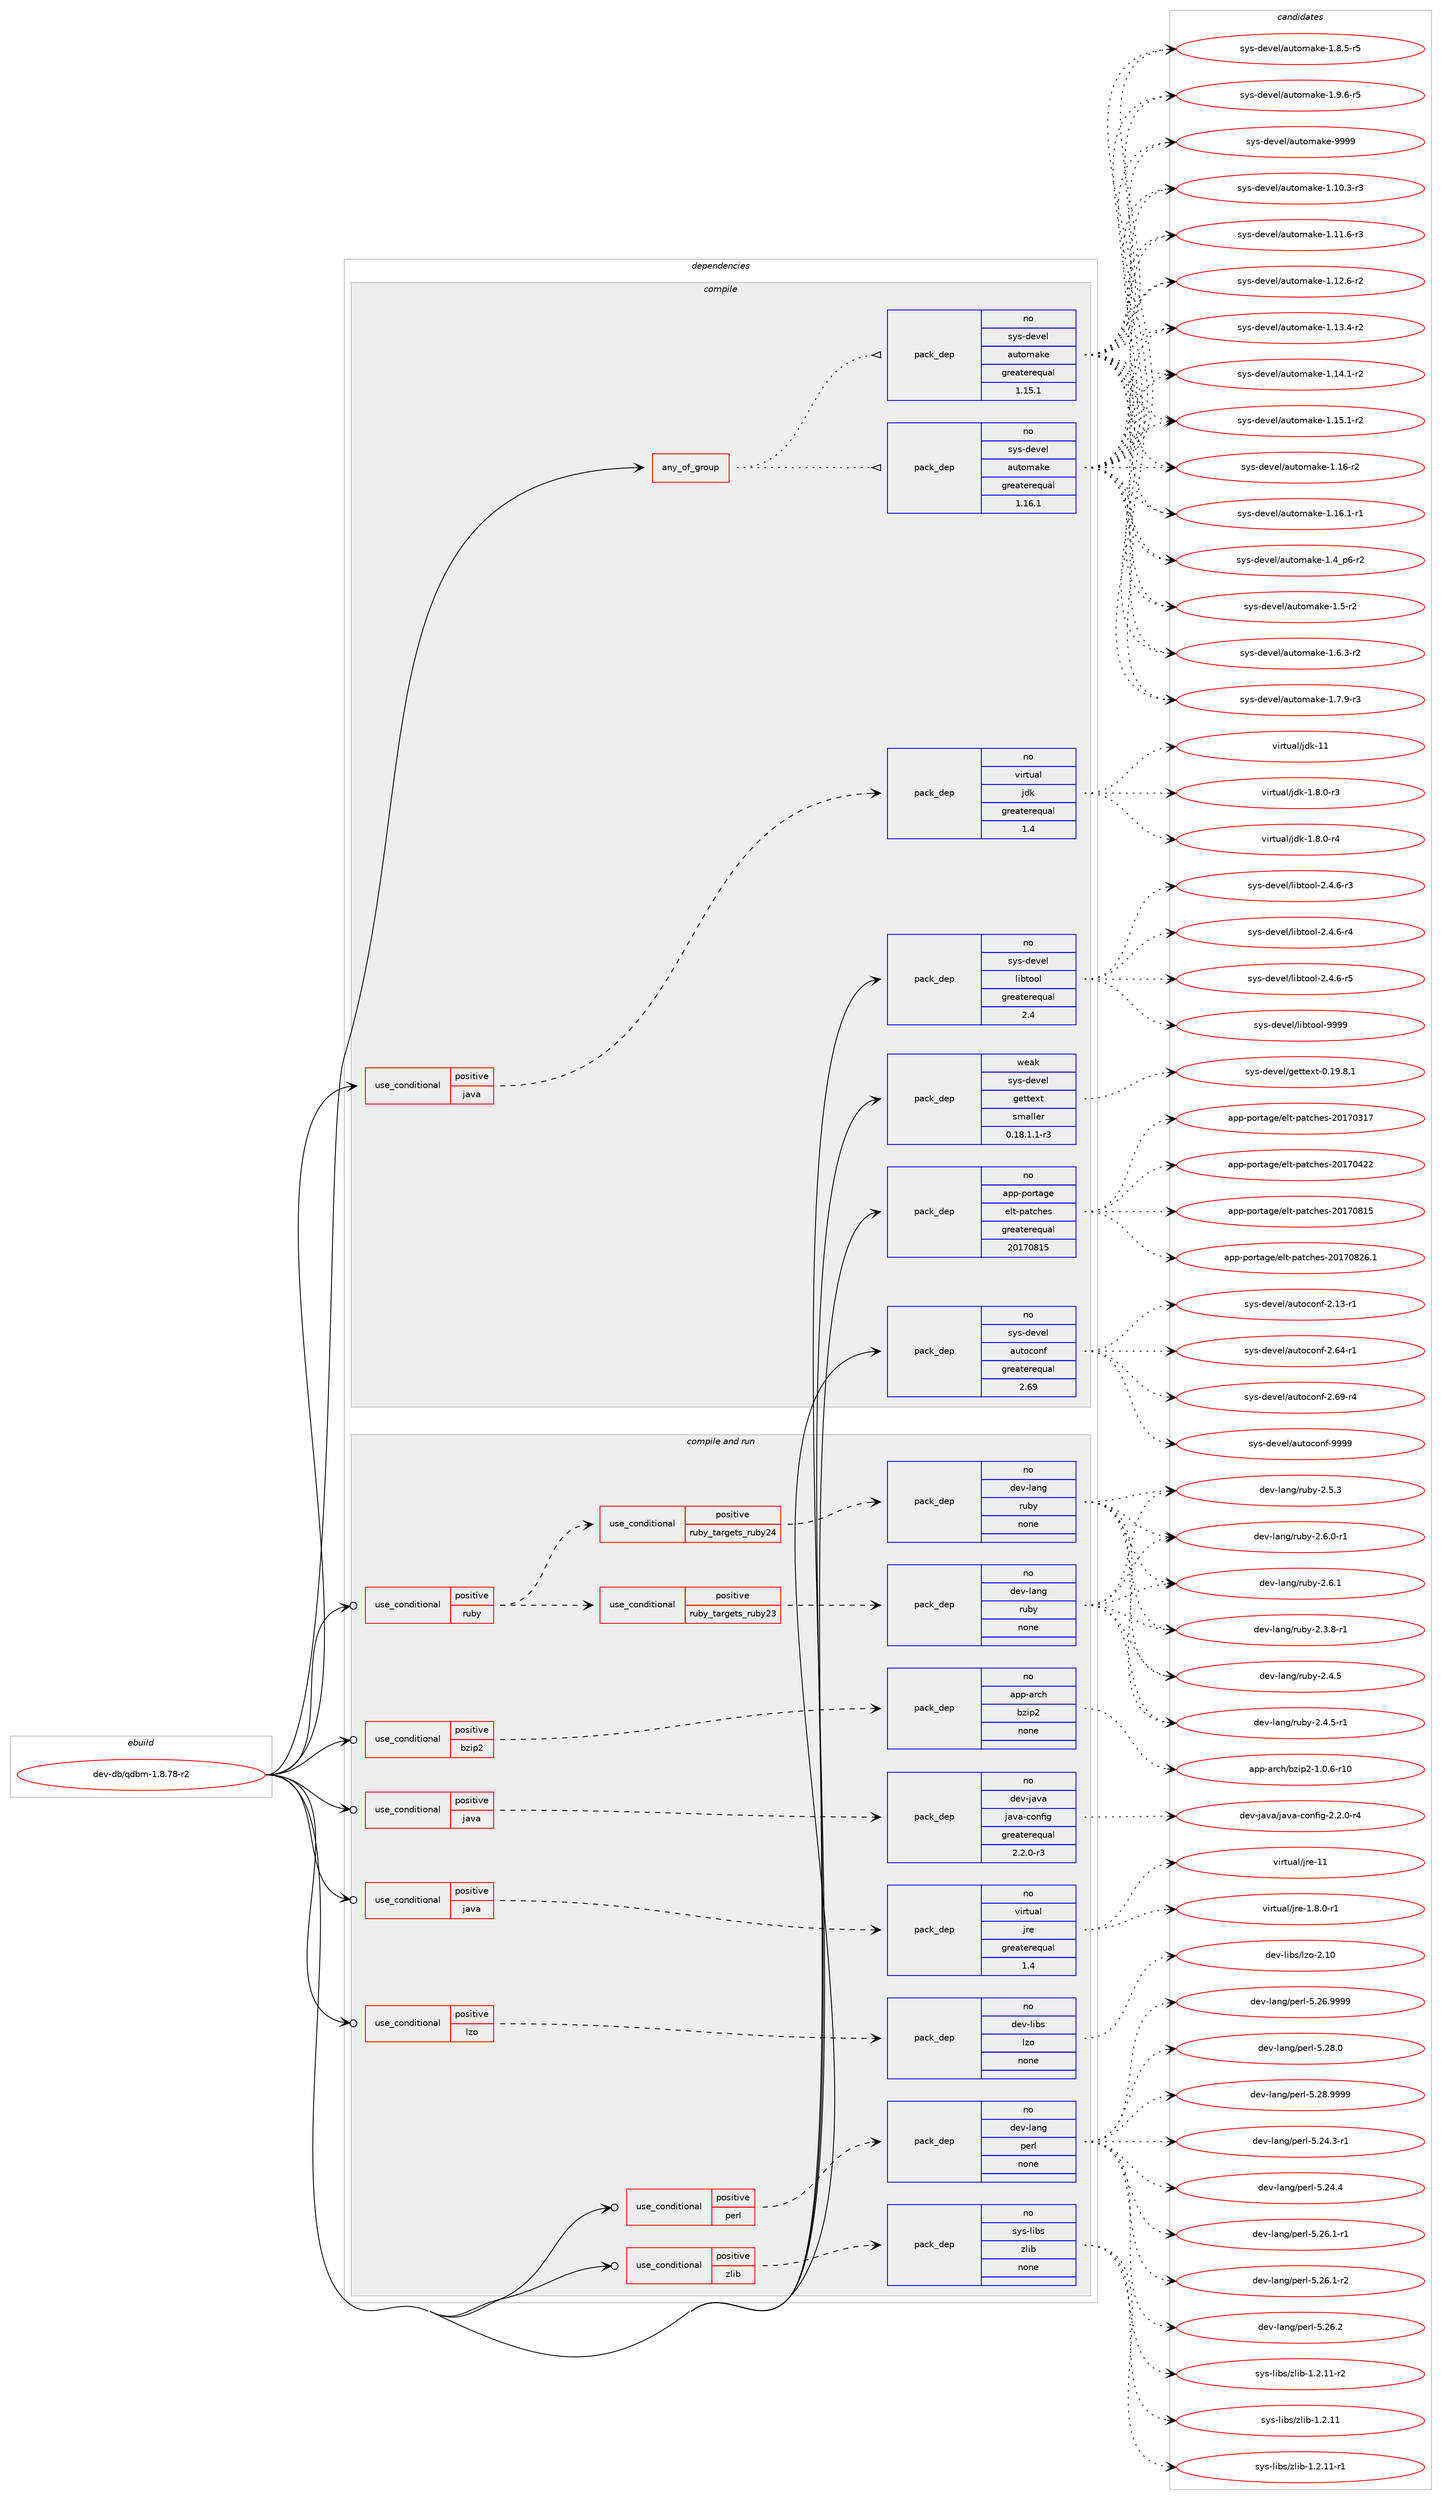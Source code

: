 digraph prolog {

# *************
# Graph options
# *************

newrank=true;
concentrate=true;
compound=true;
graph [rankdir=LR,fontname=Helvetica,fontsize=10,ranksep=1.5];#, ranksep=2.5, nodesep=0.2];
edge  [arrowhead=vee];
node  [fontname=Helvetica,fontsize=10];

# **********
# The ebuild
# **********

subgraph cluster_leftcol {
color=gray;
rank=same;
label=<<i>ebuild</i>>;
id [label="dev-db/qdbm-1.8.78-r2", color=red, width=4, href="../dev-db/qdbm-1.8.78-r2.svg"];
}

# ****************
# The dependencies
# ****************

subgraph cluster_midcol {
color=gray;
label=<<i>dependencies</i>>;
subgraph cluster_compile {
fillcolor="#eeeeee";
style=filled;
label=<<i>compile</i>>;
subgraph any20417 {
dependency1322619 [label=<<TABLE BORDER="0" CELLBORDER="1" CELLSPACING="0" CELLPADDING="4"><TR><TD CELLPADDING="10">any_of_group</TD></TR></TABLE>>, shape=none, color=red];subgraph pack943642 {
dependency1322620 [label=<<TABLE BORDER="0" CELLBORDER="1" CELLSPACING="0" CELLPADDING="4" WIDTH="220"><TR><TD ROWSPAN="6" CELLPADDING="30">pack_dep</TD></TR><TR><TD WIDTH="110">no</TD></TR><TR><TD>sys-devel</TD></TR><TR><TD>automake</TD></TR><TR><TD>greaterequal</TD></TR><TR><TD>1.16.1</TD></TR></TABLE>>, shape=none, color=blue];
}
dependency1322619:e -> dependency1322620:w [weight=20,style="dotted",arrowhead="oinv"];
subgraph pack943643 {
dependency1322621 [label=<<TABLE BORDER="0" CELLBORDER="1" CELLSPACING="0" CELLPADDING="4" WIDTH="220"><TR><TD ROWSPAN="6" CELLPADDING="30">pack_dep</TD></TR><TR><TD WIDTH="110">no</TD></TR><TR><TD>sys-devel</TD></TR><TR><TD>automake</TD></TR><TR><TD>greaterequal</TD></TR><TR><TD>1.15.1</TD></TR></TABLE>>, shape=none, color=blue];
}
dependency1322619:e -> dependency1322621:w [weight=20,style="dotted",arrowhead="oinv"];
}
id:e -> dependency1322619:w [weight=20,style="solid",arrowhead="vee"];
subgraph cond358008 {
dependency1322622 [label=<<TABLE BORDER="0" CELLBORDER="1" CELLSPACING="0" CELLPADDING="4"><TR><TD ROWSPAN="3" CELLPADDING="10">use_conditional</TD></TR><TR><TD>positive</TD></TR><TR><TD>java</TD></TR></TABLE>>, shape=none, color=red];
subgraph pack943644 {
dependency1322623 [label=<<TABLE BORDER="0" CELLBORDER="1" CELLSPACING="0" CELLPADDING="4" WIDTH="220"><TR><TD ROWSPAN="6" CELLPADDING="30">pack_dep</TD></TR><TR><TD WIDTH="110">no</TD></TR><TR><TD>virtual</TD></TR><TR><TD>jdk</TD></TR><TR><TD>greaterequal</TD></TR><TR><TD>1.4</TD></TR></TABLE>>, shape=none, color=blue];
}
dependency1322622:e -> dependency1322623:w [weight=20,style="dashed",arrowhead="vee"];
}
id:e -> dependency1322622:w [weight=20,style="solid",arrowhead="vee"];
subgraph pack943645 {
dependency1322624 [label=<<TABLE BORDER="0" CELLBORDER="1" CELLSPACING="0" CELLPADDING="4" WIDTH="220"><TR><TD ROWSPAN="6" CELLPADDING="30">pack_dep</TD></TR><TR><TD WIDTH="110">no</TD></TR><TR><TD>app-portage</TD></TR><TR><TD>elt-patches</TD></TR><TR><TD>greaterequal</TD></TR><TR><TD>20170815</TD></TR></TABLE>>, shape=none, color=blue];
}
id:e -> dependency1322624:w [weight=20,style="solid",arrowhead="vee"];
subgraph pack943646 {
dependency1322625 [label=<<TABLE BORDER="0" CELLBORDER="1" CELLSPACING="0" CELLPADDING="4" WIDTH="220"><TR><TD ROWSPAN="6" CELLPADDING="30">pack_dep</TD></TR><TR><TD WIDTH="110">no</TD></TR><TR><TD>sys-devel</TD></TR><TR><TD>autoconf</TD></TR><TR><TD>greaterequal</TD></TR><TR><TD>2.69</TD></TR></TABLE>>, shape=none, color=blue];
}
id:e -> dependency1322625:w [weight=20,style="solid",arrowhead="vee"];
subgraph pack943647 {
dependency1322626 [label=<<TABLE BORDER="0" CELLBORDER="1" CELLSPACING="0" CELLPADDING="4" WIDTH="220"><TR><TD ROWSPAN="6" CELLPADDING="30">pack_dep</TD></TR><TR><TD WIDTH="110">no</TD></TR><TR><TD>sys-devel</TD></TR><TR><TD>libtool</TD></TR><TR><TD>greaterequal</TD></TR><TR><TD>2.4</TD></TR></TABLE>>, shape=none, color=blue];
}
id:e -> dependency1322626:w [weight=20,style="solid",arrowhead="vee"];
subgraph pack943648 {
dependency1322627 [label=<<TABLE BORDER="0" CELLBORDER="1" CELLSPACING="0" CELLPADDING="4" WIDTH="220"><TR><TD ROWSPAN="6" CELLPADDING="30">pack_dep</TD></TR><TR><TD WIDTH="110">weak</TD></TR><TR><TD>sys-devel</TD></TR><TR><TD>gettext</TD></TR><TR><TD>smaller</TD></TR><TR><TD>0.18.1.1-r3</TD></TR></TABLE>>, shape=none, color=blue];
}
id:e -> dependency1322627:w [weight=20,style="solid",arrowhead="vee"];
}
subgraph cluster_compileandrun {
fillcolor="#eeeeee";
style=filled;
label=<<i>compile and run</i>>;
subgraph cond358009 {
dependency1322628 [label=<<TABLE BORDER="0" CELLBORDER="1" CELLSPACING="0" CELLPADDING="4"><TR><TD ROWSPAN="3" CELLPADDING="10">use_conditional</TD></TR><TR><TD>positive</TD></TR><TR><TD>bzip2</TD></TR></TABLE>>, shape=none, color=red];
subgraph pack943649 {
dependency1322629 [label=<<TABLE BORDER="0" CELLBORDER="1" CELLSPACING="0" CELLPADDING="4" WIDTH="220"><TR><TD ROWSPAN="6" CELLPADDING="30">pack_dep</TD></TR><TR><TD WIDTH="110">no</TD></TR><TR><TD>app-arch</TD></TR><TR><TD>bzip2</TD></TR><TR><TD>none</TD></TR><TR><TD></TD></TR></TABLE>>, shape=none, color=blue];
}
dependency1322628:e -> dependency1322629:w [weight=20,style="dashed",arrowhead="vee"];
}
id:e -> dependency1322628:w [weight=20,style="solid",arrowhead="odotvee"];
subgraph cond358010 {
dependency1322630 [label=<<TABLE BORDER="0" CELLBORDER="1" CELLSPACING="0" CELLPADDING="4"><TR><TD ROWSPAN="3" CELLPADDING="10">use_conditional</TD></TR><TR><TD>positive</TD></TR><TR><TD>java</TD></TR></TABLE>>, shape=none, color=red];
subgraph pack943650 {
dependency1322631 [label=<<TABLE BORDER="0" CELLBORDER="1" CELLSPACING="0" CELLPADDING="4" WIDTH="220"><TR><TD ROWSPAN="6" CELLPADDING="30">pack_dep</TD></TR><TR><TD WIDTH="110">no</TD></TR><TR><TD>dev-java</TD></TR><TR><TD>java-config</TD></TR><TR><TD>greaterequal</TD></TR><TR><TD>2.2.0-r3</TD></TR></TABLE>>, shape=none, color=blue];
}
dependency1322630:e -> dependency1322631:w [weight=20,style="dashed",arrowhead="vee"];
}
id:e -> dependency1322630:w [weight=20,style="solid",arrowhead="odotvee"];
subgraph cond358011 {
dependency1322632 [label=<<TABLE BORDER="0" CELLBORDER="1" CELLSPACING="0" CELLPADDING="4"><TR><TD ROWSPAN="3" CELLPADDING="10">use_conditional</TD></TR><TR><TD>positive</TD></TR><TR><TD>java</TD></TR></TABLE>>, shape=none, color=red];
subgraph pack943651 {
dependency1322633 [label=<<TABLE BORDER="0" CELLBORDER="1" CELLSPACING="0" CELLPADDING="4" WIDTH="220"><TR><TD ROWSPAN="6" CELLPADDING="30">pack_dep</TD></TR><TR><TD WIDTH="110">no</TD></TR><TR><TD>virtual</TD></TR><TR><TD>jre</TD></TR><TR><TD>greaterequal</TD></TR><TR><TD>1.4</TD></TR></TABLE>>, shape=none, color=blue];
}
dependency1322632:e -> dependency1322633:w [weight=20,style="dashed",arrowhead="vee"];
}
id:e -> dependency1322632:w [weight=20,style="solid",arrowhead="odotvee"];
subgraph cond358012 {
dependency1322634 [label=<<TABLE BORDER="0" CELLBORDER="1" CELLSPACING="0" CELLPADDING="4"><TR><TD ROWSPAN="3" CELLPADDING="10">use_conditional</TD></TR><TR><TD>positive</TD></TR><TR><TD>lzo</TD></TR></TABLE>>, shape=none, color=red];
subgraph pack943652 {
dependency1322635 [label=<<TABLE BORDER="0" CELLBORDER="1" CELLSPACING="0" CELLPADDING="4" WIDTH="220"><TR><TD ROWSPAN="6" CELLPADDING="30">pack_dep</TD></TR><TR><TD WIDTH="110">no</TD></TR><TR><TD>dev-libs</TD></TR><TR><TD>lzo</TD></TR><TR><TD>none</TD></TR><TR><TD></TD></TR></TABLE>>, shape=none, color=blue];
}
dependency1322634:e -> dependency1322635:w [weight=20,style="dashed",arrowhead="vee"];
}
id:e -> dependency1322634:w [weight=20,style="solid",arrowhead="odotvee"];
subgraph cond358013 {
dependency1322636 [label=<<TABLE BORDER="0" CELLBORDER="1" CELLSPACING="0" CELLPADDING="4"><TR><TD ROWSPAN="3" CELLPADDING="10">use_conditional</TD></TR><TR><TD>positive</TD></TR><TR><TD>perl</TD></TR></TABLE>>, shape=none, color=red];
subgraph pack943653 {
dependency1322637 [label=<<TABLE BORDER="0" CELLBORDER="1" CELLSPACING="0" CELLPADDING="4" WIDTH="220"><TR><TD ROWSPAN="6" CELLPADDING="30">pack_dep</TD></TR><TR><TD WIDTH="110">no</TD></TR><TR><TD>dev-lang</TD></TR><TR><TD>perl</TD></TR><TR><TD>none</TD></TR><TR><TD></TD></TR></TABLE>>, shape=none, color=blue];
}
dependency1322636:e -> dependency1322637:w [weight=20,style="dashed",arrowhead="vee"];
}
id:e -> dependency1322636:w [weight=20,style="solid",arrowhead="odotvee"];
subgraph cond358014 {
dependency1322638 [label=<<TABLE BORDER="0" CELLBORDER="1" CELLSPACING="0" CELLPADDING="4"><TR><TD ROWSPAN="3" CELLPADDING="10">use_conditional</TD></TR><TR><TD>positive</TD></TR><TR><TD>ruby</TD></TR></TABLE>>, shape=none, color=red];
subgraph cond358015 {
dependency1322639 [label=<<TABLE BORDER="0" CELLBORDER="1" CELLSPACING="0" CELLPADDING="4"><TR><TD ROWSPAN="3" CELLPADDING="10">use_conditional</TD></TR><TR><TD>positive</TD></TR><TR><TD>ruby_targets_ruby23</TD></TR></TABLE>>, shape=none, color=red];
subgraph pack943654 {
dependency1322640 [label=<<TABLE BORDER="0" CELLBORDER="1" CELLSPACING="0" CELLPADDING="4" WIDTH="220"><TR><TD ROWSPAN="6" CELLPADDING="30">pack_dep</TD></TR><TR><TD WIDTH="110">no</TD></TR><TR><TD>dev-lang</TD></TR><TR><TD>ruby</TD></TR><TR><TD>none</TD></TR><TR><TD></TD></TR></TABLE>>, shape=none, color=blue];
}
dependency1322639:e -> dependency1322640:w [weight=20,style="dashed",arrowhead="vee"];
}
dependency1322638:e -> dependency1322639:w [weight=20,style="dashed",arrowhead="vee"];
subgraph cond358016 {
dependency1322641 [label=<<TABLE BORDER="0" CELLBORDER="1" CELLSPACING="0" CELLPADDING="4"><TR><TD ROWSPAN="3" CELLPADDING="10">use_conditional</TD></TR><TR><TD>positive</TD></TR><TR><TD>ruby_targets_ruby24</TD></TR></TABLE>>, shape=none, color=red];
subgraph pack943655 {
dependency1322642 [label=<<TABLE BORDER="0" CELLBORDER="1" CELLSPACING="0" CELLPADDING="4" WIDTH="220"><TR><TD ROWSPAN="6" CELLPADDING="30">pack_dep</TD></TR><TR><TD WIDTH="110">no</TD></TR><TR><TD>dev-lang</TD></TR><TR><TD>ruby</TD></TR><TR><TD>none</TD></TR><TR><TD></TD></TR></TABLE>>, shape=none, color=blue];
}
dependency1322641:e -> dependency1322642:w [weight=20,style="dashed",arrowhead="vee"];
}
dependency1322638:e -> dependency1322641:w [weight=20,style="dashed",arrowhead="vee"];
}
id:e -> dependency1322638:w [weight=20,style="solid",arrowhead="odotvee"];
subgraph cond358017 {
dependency1322643 [label=<<TABLE BORDER="0" CELLBORDER="1" CELLSPACING="0" CELLPADDING="4"><TR><TD ROWSPAN="3" CELLPADDING="10">use_conditional</TD></TR><TR><TD>positive</TD></TR><TR><TD>zlib</TD></TR></TABLE>>, shape=none, color=red];
subgraph pack943656 {
dependency1322644 [label=<<TABLE BORDER="0" CELLBORDER="1" CELLSPACING="0" CELLPADDING="4" WIDTH="220"><TR><TD ROWSPAN="6" CELLPADDING="30">pack_dep</TD></TR><TR><TD WIDTH="110">no</TD></TR><TR><TD>sys-libs</TD></TR><TR><TD>zlib</TD></TR><TR><TD>none</TD></TR><TR><TD></TD></TR></TABLE>>, shape=none, color=blue];
}
dependency1322643:e -> dependency1322644:w [weight=20,style="dashed",arrowhead="vee"];
}
id:e -> dependency1322643:w [weight=20,style="solid",arrowhead="odotvee"];
}
subgraph cluster_run {
fillcolor="#eeeeee";
style=filled;
label=<<i>run</i>>;
}
}

# **************
# The candidates
# **************

subgraph cluster_choices {
rank=same;
color=gray;
label=<<i>candidates</i>>;

subgraph choice943642 {
color=black;
nodesep=1;
choice11512111545100101118101108479711711611110997107101454946494846514511451 [label="sys-devel/automake-1.10.3-r3", color=red, width=4,href="../sys-devel/automake-1.10.3-r3.svg"];
choice11512111545100101118101108479711711611110997107101454946494946544511451 [label="sys-devel/automake-1.11.6-r3", color=red, width=4,href="../sys-devel/automake-1.11.6-r3.svg"];
choice11512111545100101118101108479711711611110997107101454946495046544511450 [label="sys-devel/automake-1.12.6-r2", color=red, width=4,href="../sys-devel/automake-1.12.6-r2.svg"];
choice11512111545100101118101108479711711611110997107101454946495146524511450 [label="sys-devel/automake-1.13.4-r2", color=red, width=4,href="../sys-devel/automake-1.13.4-r2.svg"];
choice11512111545100101118101108479711711611110997107101454946495246494511450 [label="sys-devel/automake-1.14.1-r2", color=red, width=4,href="../sys-devel/automake-1.14.1-r2.svg"];
choice11512111545100101118101108479711711611110997107101454946495346494511450 [label="sys-devel/automake-1.15.1-r2", color=red, width=4,href="../sys-devel/automake-1.15.1-r2.svg"];
choice1151211154510010111810110847971171161111099710710145494649544511450 [label="sys-devel/automake-1.16-r2", color=red, width=4,href="../sys-devel/automake-1.16-r2.svg"];
choice11512111545100101118101108479711711611110997107101454946495446494511449 [label="sys-devel/automake-1.16.1-r1", color=red, width=4,href="../sys-devel/automake-1.16.1-r1.svg"];
choice115121115451001011181011084797117116111109971071014549465295112544511450 [label="sys-devel/automake-1.4_p6-r2", color=red, width=4,href="../sys-devel/automake-1.4_p6-r2.svg"];
choice11512111545100101118101108479711711611110997107101454946534511450 [label="sys-devel/automake-1.5-r2", color=red, width=4,href="../sys-devel/automake-1.5-r2.svg"];
choice115121115451001011181011084797117116111109971071014549465446514511450 [label="sys-devel/automake-1.6.3-r2", color=red, width=4,href="../sys-devel/automake-1.6.3-r2.svg"];
choice115121115451001011181011084797117116111109971071014549465546574511451 [label="sys-devel/automake-1.7.9-r3", color=red, width=4,href="../sys-devel/automake-1.7.9-r3.svg"];
choice115121115451001011181011084797117116111109971071014549465646534511453 [label="sys-devel/automake-1.8.5-r5", color=red, width=4,href="../sys-devel/automake-1.8.5-r5.svg"];
choice115121115451001011181011084797117116111109971071014549465746544511453 [label="sys-devel/automake-1.9.6-r5", color=red, width=4,href="../sys-devel/automake-1.9.6-r5.svg"];
choice115121115451001011181011084797117116111109971071014557575757 [label="sys-devel/automake-9999", color=red, width=4,href="../sys-devel/automake-9999.svg"];
dependency1322620:e -> choice11512111545100101118101108479711711611110997107101454946494846514511451:w [style=dotted,weight="100"];
dependency1322620:e -> choice11512111545100101118101108479711711611110997107101454946494946544511451:w [style=dotted,weight="100"];
dependency1322620:e -> choice11512111545100101118101108479711711611110997107101454946495046544511450:w [style=dotted,weight="100"];
dependency1322620:e -> choice11512111545100101118101108479711711611110997107101454946495146524511450:w [style=dotted,weight="100"];
dependency1322620:e -> choice11512111545100101118101108479711711611110997107101454946495246494511450:w [style=dotted,weight="100"];
dependency1322620:e -> choice11512111545100101118101108479711711611110997107101454946495346494511450:w [style=dotted,weight="100"];
dependency1322620:e -> choice1151211154510010111810110847971171161111099710710145494649544511450:w [style=dotted,weight="100"];
dependency1322620:e -> choice11512111545100101118101108479711711611110997107101454946495446494511449:w [style=dotted,weight="100"];
dependency1322620:e -> choice115121115451001011181011084797117116111109971071014549465295112544511450:w [style=dotted,weight="100"];
dependency1322620:e -> choice11512111545100101118101108479711711611110997107101454946534511450:w [style=dotted,weight="100"];
dependency1322620:e -> choice115121115451001011181011084797117116111109971071014549465446514511450:w [style=dotted,weight="100"];
dependency1322620:e -> choice115121115451001011181011084797117116111109971071014549465546574511451:w [style=dotted,weight="100"];
dependency1322620:e -> choice115121115451001011181011084797117116111109971071014549465646534511453:w [style=dotted,weight="100"];
dependency1322620:e -> choice115121115451001011181011084797117116111109971071014549465746544511453:w [style=dotted,weight="100"];
dependency1322620:e -> choice115121115451001011181011084797117116111109971071014557575757:w [style=dotted,weight="100"];
}
subgraph choice943643 {
color=black;
nodesep=1;
choice11512111545100101118101108479711711611110997107101454946494846514511451 [label="sys-devel/automake-1.10.3-r3", color=red, width=4,href="../sys-devel/automake-1.10.3-r3.svg"];
choice11512111545100101118101108479711711611110997107101454946494946544511451 [label="sys-devel/automake-1.11.6-r3", color=red, width=4,href="../sys-devel/automake-1.11.6-r3.svg"];
choice11512111545100101118101108479711711611110997107101454946495046544511450 [label="sys-devel/automake-1.12.6-r2", color=red, width=4,href="../sys-devel/automake-1.12.6-r2.svg"];
choice11512111545100101118101108479711711611110997107101454946495146524511450 [label="sys-devel/automake-1.13.4-r2", color=red, width=4,href="../sys-devel/automake-1.13.4-r2.svg"];
choice11512111545100101118101108479711711611110997107101454946495246494511450 [label="sys-devel/automake-1.14.1-r2", color=red, width=4,href="../sys-devel/automake-1.14.1-r2.svg"];
choice11512111545100101118101108479711711611110997107101454946495346494511450 [label="sys-devel/automake-1.15.1-r2", color=red, width=4,href="../sys-devel/automake-1.15.1-r2.svg"];
choice1151211154510010111810110847971171161111099710710145494649544511450 [label="sys-devel/automake-1.16-r2", color=red, width=4,href="../sys-devel/automake-1.16-r2.svg"];
choice11512111545100101118101108479711711611110997107101454946495446494511449 [label="sys-devel/automake-1.16.1-r1", color=red, width=4,href="../sys-devel/automake-1.16.1-r1.svg"];
choice115121115451001011181011084797117116111109971071014549465295112544511450 [label="sys-devel/automake-1.4_p6-r2", color=red, width=4,href="../sys-devel/automake-1.4_p6-r2.svg"];
choice11512111545100101118101108479711711611110997107101454946534511450 [label="sys-devel/automake-1.5-r2", color=red, width=4,href="../sys-devel/automake-1.5-r2.svg"];
choice115121115451001011181011084797117116111109971071014549465446514511450 [label="sys-devel/automake-1.6.3-r2", color=red, width=4,href="../sys-devel/automake-1.6.3-r2.svg"];
choice115121115451001011181011084797117116111109971071014549465546574511451 [label="sys-devel/automake-1.7.9-r3", color=red, width=4,href="../sys-devel/automake-1.7.9-r3.svg"];
choice115121115451001011181011084797117116111109971071014549465646534511453 [label="sys-devel/automake-1.8.5-r5", color=red, width=4,href="../sys-devel/automake-1.8.5-r5.svg"];
choice115121115451001011181011084797117116111109971071014549465746544511453 [label="sys-devel/automake-1.9.6-r5", color=red, width=4,href="../sys-devel/automake-1.9.6-r5.svg"];
choice115121115451001011181011084797117116111109971071014557575757 [label="sys-devel/automake-9999", color=red, width=4,href="../sys-devel/automake-9999.svg"];
dependency1322621:e -> choice11512111545100101118101108479711711611110997107101454946494846514511451:w [style=dotted,weight="100"];
dependency1322621:e -> choice11512111545100101118101108479711711611110997107101454946494946544511451:w [style=dotted,weight="100"];
dependency1322621:e -> choice11512111545100101118101108479711711611110997107101454946495046544511450:w [style=dotted,weight="100"];
dependency1322621:e -> choice11512111545100101118101108479711711611110997107101454946495146524511450:w [style=dotted,weight="100"];
dependency1322621:e -> choice11512111545100101118101108479711711611110997107101454946495246494511450:w [style=dotted,weight="100"];
dependency1322621:e -> choice11512111545100101118101108479711711611110997107101454946495346494511450:w [style=dotted,weight="100"];
dependency1322621:e -> choice1151211154510010111810110847971171161111099710710145494649544511450:w [style=dotted,weight="100"];
dependency1322621:e -> choice11512111545100101118101108479711711611110997107101454946495446494511449:w [style=dotted,weight="100"];
dependency1322621:e -> choice115121115451001011181011084797117116111109971071014549465295112544511450:w [style=dotted,weight="100"];
dependency1322621:e -> choice11512111545100101118101108479711711611110997107101454946534511450:w [style=dotted,weight="100"];
dependency1322621:e -> choice115121115451001011181011084797117116111109971071014549465446514511450:w [style=dotted,weight="100"];
dependency1322621:e -> choice115121115451001011181011084797117116111109971071014549465546574511451:w [style=dotted,weight="100"];
dependency1322621:e -> choice115121115451001011181011084797117116111109971071014549465646534511453:w [style=dotted,weight="100"];
dependency1322621:e -> choice115121115451001011181011084797117116111109971071014549465746544511453:w [style=dotted,weight="100"];
dependency1322621:e -> choice115121115451001011181011084797117116111109971071014557575757:w [style=dotted,weight="100"];
}
subgraph choice943644 {
color=black;
nodesep=1;
choice11810511411611797108471061001074549465646484511451 [label="virtual/jdk-1.8.0-r3", color=red, width=4,href="../virtual/jdk-1.8.0-r3.svg"];
choice11810511411611797108471061001074549465646484511452 [label="virtual/jdk-1.8.0-r4", color=red, width=4,href="../virtual/jdk-1.8.0-r4.svg"];
choice1181051141161179710847106100107454949 [label="virtual/jdk-11", color=red, width=4,href="../virtual/jdk-11.svg"];
dependency1322623:e -> choice11810511411611797108471061001074549465646484511451:w [style=dotted,weight="100"];
dependency1322623:e -> choice11810511411611797108471061001074549465646484511452:w [style=dotted,weight="100"];
dependency1322623:e -> choice1181051141161179710847106100107454949:w [style=dotted,weight="100"];
}
subgraph choice943645 {
color=black;
nodesep=1;
choice97112112451121111141169710310147101108116451129711699104101115455048495548514955 [label="app-portage/elt-patches-20170317", color=red, width=4,href="../app-portage/elt-patches-20170317.svg"];
choice97112112451121111141169710310147101108116451129711699104101115455048495548525050 [label="app-portage/elt-patches-20170422", color=red, width=4,href="../app-portage/elt-patches-20170422.svg"];
choice97112112451121111141169710310147101108116451129711699104101115455048495548564953 [label="app-portage/elt-patches-20170815", color=red, width=4,href="../app-portage/elt-patches-20170815.svg"];
choice971121124511211111411697103101471011081164511297116991041011154550484955485650544649 [label="app-portage/elt-patches-20170826.1", color=red, width=4,href="../app-portage/elt-patches-20170826.1.svg"];
dependency1322624:e -> choice97112112451121111141169710310147101108116451129711699104101115455048495548514955:w [style=dotted,weight="100"];
dependency1322624:e -> choice97112112451121111141169710310147101108116451129711699104101115455048495548525050:w [style=dotted,weight="100"];
dependency1322624:e -> choice97112112451121111141169710310147101108116451129711699104101115455048495548564953:w [style=dotted,weight="100"];
dependency1322624:e -> choice971121124511211111411697103101471011081164511297116991041011154550484955485650544649:w [style=dotted,weight="100"];
}
subgraph choice943646 {
color=black;
nodesep=1;
choice1151211154510010111810110847971171161119911111010245504649514511449 [label="sys-devel/autoconf-2.13-r1", color=red, width=4,href="../sys-devel/autoconf-2.13-r1.svg"];
choice1151211154510010111810110847971171161119911111010245504654524511449 [label="sys-devel/autoconf-2.64-r1", color=red, width=4,href="../sys-devel/autoconf-2.64-r1.svg"];
choice1151211154510010111810110847971171161119911111010245504654574511452 [label="sys-devel/autoconf-2.69-r4", color=red, width=4,href="../sys-devel/autoconf-2.69-r4.svg"];
choice115121115451001011181011084797117116111991111101024557575757 [label="sys-devel/autoconf-9999", color=red, width=4,href="../sys-devel/autoconf-9999.svg"];
dependency1322625:e -> choice1151211154510010111810110847971171161119911111010245504649514511449:w [style=dotted,weight="100"];
dependency1322625:e -> choice1151211154510010111810110847971171161119911111010245504654524511449:w [style=dotted,weight="100"];
dependency1322625:e -> choice1151211154510010111810110847971171161119911111010245504654574511452:w [style=dotted,weight="100"];
dependency1322625:e -> choice115121115451001011181011084797117116111991111101024557575757:w [style=dotted,weight="100"];
}
subgraph choice943647 {
color=black;
nodesep=1;
choice1151211154510010111810110847108105981161111111084550465246544511451 [label="sys-devel/libtool-2.4.6-r3", color=red, width=4,href="../sys-devel/libtool-2.4.6-r3.svg"];
choice1151211154510010111810110847108105981161111111084550465246544511452 [label="sys-devel/libtool-2.4.6-r4", color=red, width=4,href="../sys-devel/libtool-2.4.6-r4.svg"];
choice1151211154510010111810110847108105981161111111084550465246544511453 [label="sys-devel/libtool-2.4.6-r5", color=red, width=4,href="../sys-devel/libtool-2.4.6-r5.svg"];
choice1151211154510010111810110847108105981161111111084557575757 [label="sys-devel/libtool-9999", color=red, width=4,href="../sys-devel/libtool-9999.svg"];
dependency1322626:e -> choice1151211154510010111810110847108105981161111111084550465246544511451:w [style=dotted,weight="100"];
dependency1322626:e -> choice1151211154510010111810110847108105981161111111084550465246544511452:w [style=dotted,weight="100"];
dependency1322626:e -> choice1151211154510010111810110847108105981161111111084550465246544511453:w [style=dotted,weight="100"];
dependency1322626:e -> choice1151211154510010111810110847108105981161111111084557575757:w [style=dotted,weight="100"];
}
subgraph choice943648 {
color=black;
nodesep=1;
choice1151211154510010111810110847103101116116101120116454846495746564649 [label="sys-devel/gettext-0.19.8.1", color=red, width=4,href="../sys-devel/gettext-0.19.8.1.svg"];
dependency1322627:e -> choice1151211154510010111810110847103101116116101120116454846495746564649:w [style=dotted,weight="100"];
}
subgraph choice943649 {
color=black;
nodesep=1;
choice97112112459711499104479812210511250454946484654451144948 [label="app-arch/bzip2-1.0.6-r10", color=red, width=4,href="../app-arch/bzip2-1.0.6-r10.svg"];
dependency1322629:e -> choice97112112459711499104479812210511250454946484654451144948:w [style=dotted,weight="100"];
}
subgraph choice943650 {
color=black;
nodesep=1;
choice10010111845106971189747106971189745991111101021051034550465046484511452 [label="dev-java/java-config-2.2.0-r4", color=red, width=4,href="../dev-java/java-config-2.2.0-r4.svg"];
dependency1322631:e -> choice10010111845106971189747106971189745991111101021051034550465046484511452:w [style=dotted,weight="100"];
}
subgraph choice943651 {
color=black;
nodesep=1;
choice11810511411611797108471061141014549465646484511449 [label="virtual/jre-1.8.0-r1", color=red, width=4,href="../virtual/jre-1.8.0-r1.svg"];
choice1181051141161179710847106114101454949 [label="virtual/jre-11", color=red, width=4,href="../virtual/jre-11.svg"];
dependency1322633:e -> choice11810511411611797108471061141014549465646484511449:w [style=dotted,weight="100"];
dependency1322633:e -> choice1181051141161179710847106114101454949:w [style=dotted,weight="100"];
}
subgraph choice943652 {
color=black;
nodesep=1;
choice1001011184510810598115471081221114550464948 [label="dev-libs/lzo-2.10", color=red, width=4,href="../dev-libs/lzo-2.10.svg"];
dependency1322635:e -> choice1001011184510810598115471081221114550464948:w [style=dotted,weight="100"];
}
subgraph choice943653 {
color=black;
nodesep=1;
choice100101118451089711010347112101114108455346505246514511449 [label="dev-lang/perl-5.24.3-r1", color=red, width=4,href="../dev-lang/perl-5.24.3-r1.svg"];
choice10010111845108971101034711210111410845534650524652 [label="dev-lang/perl-5.24.4", color=red, width=4,href="../dev-lang/perl-5.24.4.svg"];
choice100101118451089711010347112101114108455346505446494511449 [label="dev-lang/perl-5.26.1-r1", color=red, width=4,href="../dev-lang/perl-5.26.1-r1.svg"];
choice100101118451089711010347112101114108455346505446494511450 [label="dev-lang/perl-5.26.1-r2", color=red, width=4,href="../dev-lang/perl-5.26.1-r2.svg"];
choice10010111845108971101034711210111410845534650544650 [label="dev-lang/perl-5.26.2", color=red, width=4,href="../dev-lang/perl-5.26.2.svg"];
choice10010111845108971101034711210111410845534650544657575757 [label="dev-lang/perl-5.26.9999", color=red, width=4,href="../dev-lang/perl-5.26.9999.svg"];
choice10010111845108971101034711210111410845534650564648 [label="dev-lang/perl-5.28.0", color=red, width=4,href="../dev-lang/perl-5.28.0.svg"];
choice10010111845108971101034711210111410845534650564657575757 [label="dev-lang/perl-5.28.9999", color=red, width=4,href="../dev-lang/perl-5.28.9999.svg"];
dependency1322637:e -> choice100101118451089711010347112101114108455346505246514511449:w [style=dotted,weight="100"];
dependency1322637:e -> choice10010111845108971101034711210111410845534650524652:w [style=dotted,weight="100"];
dependency1322637:e -> choice100101118451089711010347112101114108455346505446494511449:w [style=dotted,weight="100"];
dependency1322637:e -> choice100101118451089711010347112101114108455346505446494511450:w [style=dotted,weight="100"];
dependency1322637:e -> choice10010111845108971101034711210111410845534650544650:w [style=dotted,weight="100"];
dependency1322637:e -> choice10010111845108971101034711210111410845534650544657575757:w [style=dotted,weight="100"];
dependency1322637:e -> choice10010111845108971101034711210111410845534650564648:w [style=dotted,weight="100"];
dependency1322637:e -> choice10010111845108971101034711210111410845534650564657575757:w [style=dotted,weight="100"];
}
subgraph choice943654 {
color=black;
nodesep=1;
choice100101118451089711010347114117981214550465146564511449 [label="dev-lang/ruby-2.3.8-r1", color=red, width=4,href="../dev-lang/ruby-2.3.8-r1.svg"];
choice10010111845108971101034711411798121455046524653 [label="dev-lang/ruby-2.4.5", color=red, width=4,href="../dev-lang/ruby-2.4.5.svg"];
choice100101118451089711010347114117981214550465246534511449 [label="dev-lang/ruby-2.4.5-r1", color=red, width=4,href="../dev-lang/ruby-2.4.5-r1.svg"];
choice10010111845108971101034711411798121455046534651 [label="dev-lang/ruby-2.5.3", color=red, width=4,href="../dev-lang/ruby-2.5.3.svg"];
choice100101118451089711010347114117981214550465446484511449 [label="dev-lang/ruby-2.6.0-r1", color=red, width=4,href="../dev-lang/ruby-2.6.0-r1.svg"];
choice10010111845108971101034711411798121455046544649 [label="dev-lang/ruby-2.6.1", color=red, width=4,href="../dev-lang/ruby-2.6.1.svg"];
dependency1322640:e -> choice100101118451089711010347114117981214550465146564511449:w [style=dotted,weight="100"];
dependency1322640:e -> choice10010111845108971101034711411798121455046524653:w [style=dotted,weight="100"];
dependency1322640:e -> choice100101118451089711010347114117981214550465246534511449:w [style=dotted,weight="100"];
dependency1322640:e -> choice10010111845108971101034711411798121455046534651:w [style=dotted,weight="100"];
dependency1322640:e -> choice100101118451089711010347114117981214550465446484511449:w [style=dotted,weight="100"];
dependency1322640:e -> choice10010111845108971101034711411798121455046544649:w [style=dotted,weight="100"];
}
subgraph choice943655 {
color=black;
nodesep=1;
choice100101118451089711010347114117981214550465146564511449 [label="dev-lang/ruby-2.3.8-r1", color=red, width=4,href="../dev-lang/ruby-2.3.8-r1.svg"];
choice10010111845108971101034711411798121455046524653 [label="dev-lang/ruby-2.4.5", color=red, width=4,href="../dev-lang/ruby-2.4.5.svg"];
choice100101118451089711010347114117981214550465246534511449 [label="dev-lang/ruby-2.4.5-r1", color=red, width=4,href="../dev-lang/ruby-2.4.5-r1.svg"];
choice10010111845108971101034711411798121455046534651 [label="dev-lang/ruby-2.5.3", color=red, width=4,href="../dev-lang/ruby-2.5.3.svg"];
choice100101118451089711010347114117981214550465446484511449 [label="dev-lang/ruby-2.6.0-r1", color=red, width=4,href="../dev-lang/ruby-2.6.0-r1.svg"];
choice10010111845108971101034711411798121455046544649 [label="dev-lang/ruby-2.6.1", color=red, width=4,href="../dev-lang/ruby-2.6.1.svg"];
dependency1322642:e -> choice100101118451089711010347114117981214550465146564511449:w [style=dotted,weight="100"];
dependency1322642:e -> choice10010111845108971101034711411798121455046524653:w [style=dotted,weight="100"];
dependency1322642:e -> choice100101118451089711010347114117981214550465246534511449:w [style=dotted,weight="100"];
dependency1322642:e -> choice10010111845108971101034711411798121455046534651:w [style=dotted,weight="100"];
dependency1322642:e -> choice100101118451089711010347114117981214550465446484511449:w [style=dotted,weight="100"];
dependency1322642:e -> choice10010111845108971101034711411798121455046544649:w [style=dotted,weight="100"];
}
subgraph choice943656 {
color=black;
nodesep=1;
choice1151211154510810598115471221081059845494650464949 [label="sys-libs/zlib-1.2.11", color=red, width=4,href="../sys-libs/zlib-1.2.11.svg"];
choice11512111545108105981154712210810598454946504649494511449 [label="sys-libs/zlib-1.2.11-r1", color=red, width=4,href="../sys-libs/zlib-1.2.11-r1.svg"];
choice11512111545108105981154712210810598454946504649494511450 [label="sys-libs/zlib-1.2.11-r2", color=red, width=4,href="../sys-libs/zlib-1.2.11-r2.svg"];
dependency1322644:e -> choice1151211154510810598115471221081059845494650464949:w [style=dotted,weight="100"];
dependency1322644:e -> choice11512111545108105981154712210810598454946504649494511449:w [style=dotted,weight="100"];
dependency1322644:e -> choice11512111545108105981154712210810598454946504649494511450:w [style=dotted,weight="100"];
}
}

}
